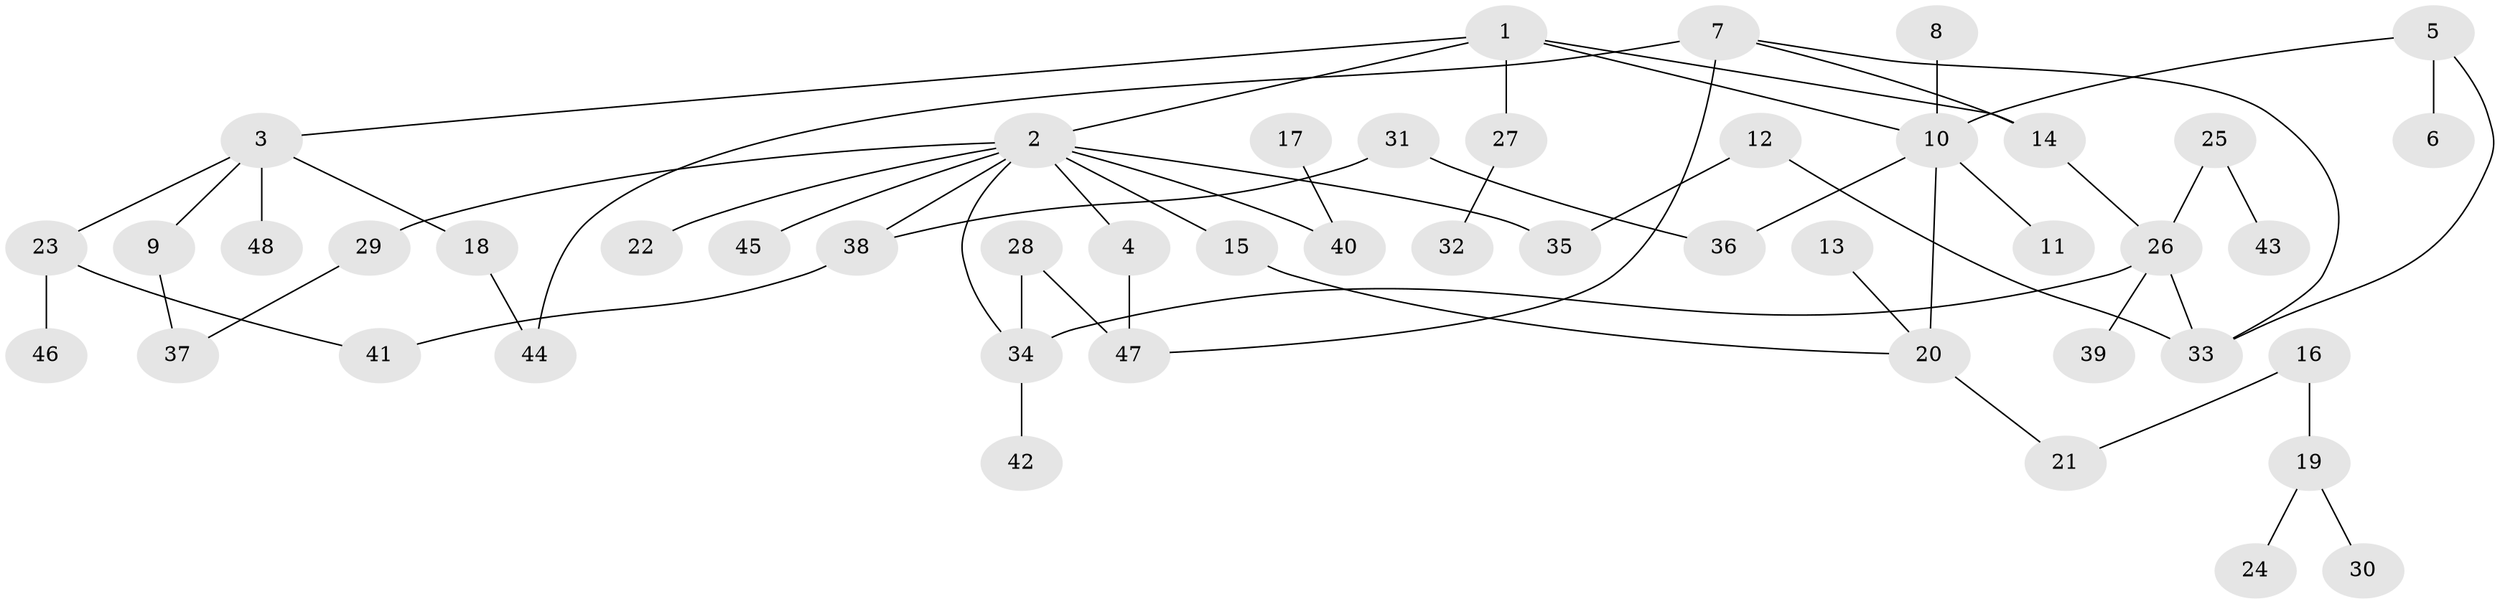 // original degree distribution, {5: 0.05084745762711865, 10: 0.00847457627118644, 8: 0.00847457627118644, 3: 0.11016949152542373, 2: 0.2966101694915254, 6: 0.01694915254237288, 4: 0.07627118644067797, 1: 0.4322033898305085}
// Generated by graph-tools (version 1.1) at 2025/36/03/04/25 23:36:06]
// undirected, 48 vertices, 58 edges
graph export_dot {
  node [color=gray90,style=filled];
  1;
  2;
  3;
  4;
  5;
  6;
  7;
  8;
  9;
  10;
  11;
  12;
  13;
  14;
  15;
  16;
  17;
  18;
  19;
  20;
  21;
  22;
  23;
  24;
  25;
  26;
  27;
  28;
  29;
  30;
  31;
  32;
  33;
  34;
  35;
  36;
  37;
  38;
  39;
  40;
  41;
  42;
  43;
  44;
  45;
  46;
  47;
  48;
  1 -- 2 [weight=1.0];
  1 -- 3 [weight=1.0];
  1 -- 10 [weight=1.0];
  1 -- 14 [weight=1.0];
  1 -- 27 [weight=1.0];
  2 -- 4 [weight=1.0];
  2 -- 15 [weight=1.0];
  2 -- 22 [weight=1.0];
  2 -- 29 [weight=1.0];
  2 -- 34 [weight=1.0];
  2 -- 35 [weight=1.0];
  2 -- 38 [weight=1.0];
  2 -- 40 [weight=1.0];
  2 -- 45 [weight=1.0];
  3 -- 9 [weight=1.0];
  3 -- 18 [weight=1.0];
  3 -- 23 [weight=1.0];
  3 -- 48 [weight=1.0];
  4 -- 47 [weight=1.0];
  5 -- 6 [weight=1.0];
  5 -- 10 [weight=1.0];
  5 -- 33 [weight=1.0];
  7 -- 14 [weight=1.0];
  7 -- 33 [weight=1.0];
  7 -- 44 [weight=1.0];
  7 -- 47 [weight=1.0];
  8 -- 10 [weight=1.0];
  9 -- 37 [weight=1.0];
  10 -- 11 [weight=1.0];
  10 -- 20 [weight=1.0];
  10 -- 36 [weight=1.0];
  12 -- 33 [weight=1.0];
  12 -- 35 [weight=1.0];
  13 -- 20 [weight=1.0];
  14 -- 26 [weight=1.0];
  15 -- 20 [weight=1.0];
  16 -- 19 [weight=1.0];
  16 -- 21 [weight=1.0];
  17 -- 40 [weight=1.0];
  18 -- 44 [weight=1.0];
  19 -- 24 [weight=1.0];
  19 -- 30 [weight=1.0];
  20 -- 21 [weight=1.0];
  23 -- 41 [weight=1.0];
  23 -- 46 [weight=1.0];
  25 -- 26 [weight=1.0];
  25 -- 43 [weight=1.0];
  26 -- 33 [weight=1.0];
  26 -- 34 [weight=1.0];
  26 -- 39 [weight=1.0];
  27 -- 32 [weight=1.0];
  28 -- 34 [weight=1.0];
  28 -- 47 [weight=1.0];
  29 -- 37 [weight=1.0];
  31 -- 36 [weight=1.0];
  31 -- 38 [weight=1.0];
  34 -- 42 [weight=1.0];
  38 -- 41 [weight=1.0];
}
